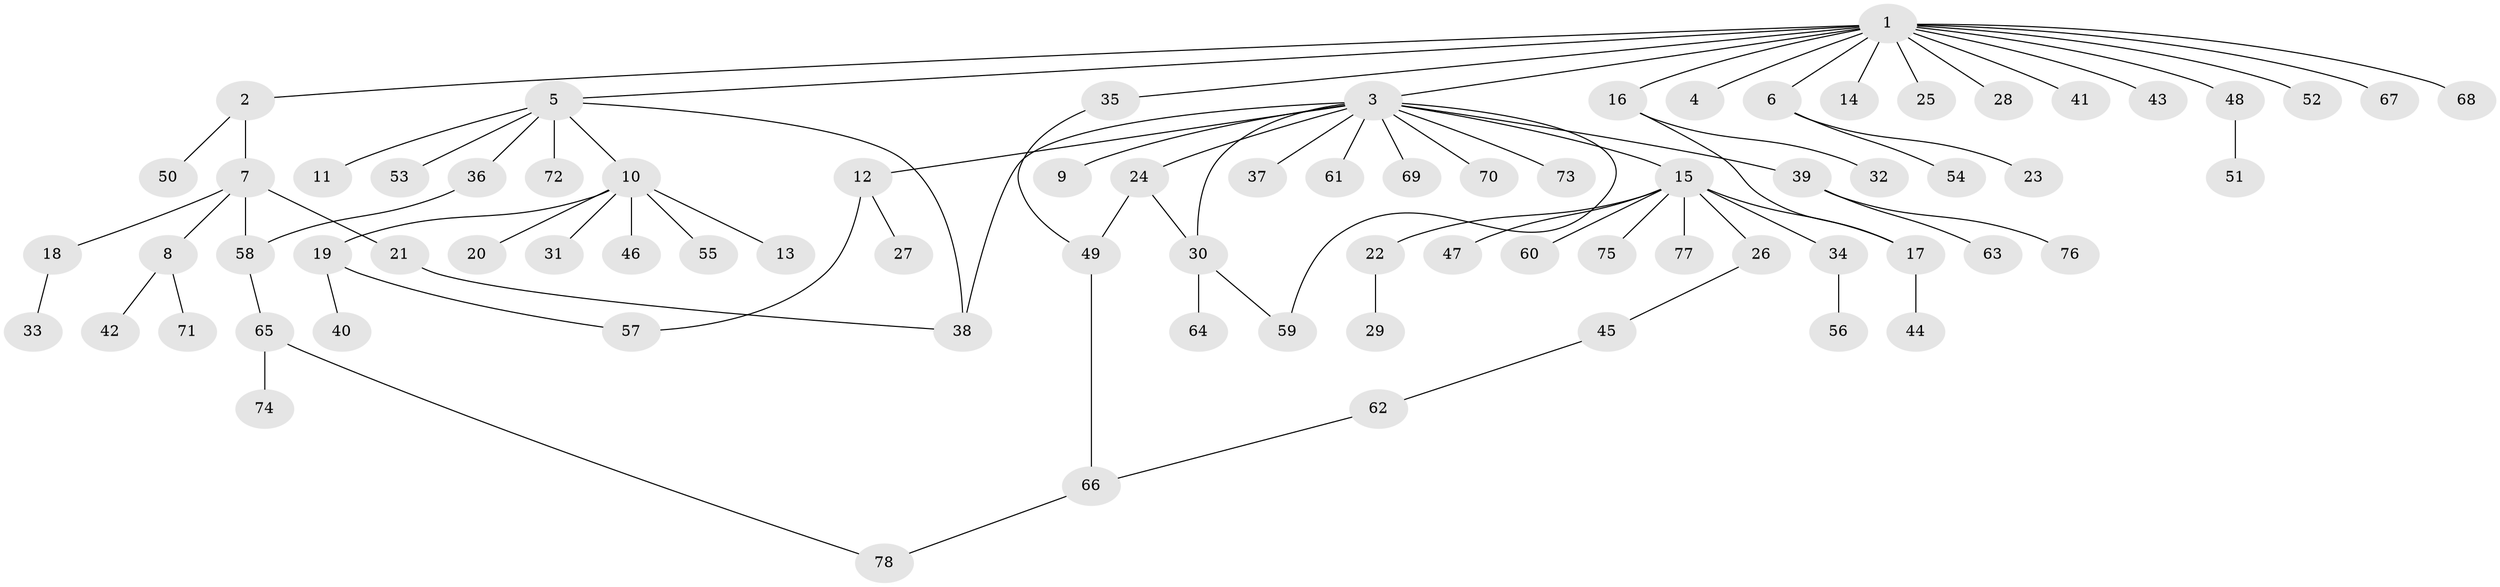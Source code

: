 // original degree distribution, {17: 0.00909090909090909, 3: 0.10909090909090909, 15: 0.00909090909090909, 1: 0.5636363636363636, 8: 0.01818181818181818, 4: 0.06363636363636363, 5: 0.01818181818181818, 2: 0.2, 10: 0.00909090909090909}
// Generated by graph-tools (version 1.1) at 2025/50/03/04/25 22:50:05]
// undirected, 78 vertices, 87 edges
graph export_dot {
  node [color=gray90,style=filled];
  1;
  2;
  3;
  4;
  5;
  6;
  7;
  8;
  9;
  10;
  11;
  12;
  13;
  14;
  15;
  16;
  17;
  18;
  19;
  20;
  21;
  22;
  23;
  24;
  25;
  26;
  27;
  28;
  29;
  30;
  31;
  32;
  33;
  34;
  35;
  36;
  37;
  38;
  39;
  40;
  41;
  42;
  43;
  44;
  45;
  46;
  47;
  48;
  49;
  50;
  51;
  52;
  53;
  54;
  55;
  56;
  57;
  58;
  59;
  60;
  61;
  62;
  63;
  64;
  65;
  66;
  67;
  68;
  69;
  70;
  71;
  72;
  73;
  74;
  75;
  76;
  77;
  78;
  1 -- 2 [weight=1.0];
  1 -- 3 [weight=1.0];
  1 -- 4 [weight=1.0];
  1 -- 5 [weight=1.0];
  1 -- 6 [weight=1.0];
  1 -- 14 [weight=1.0];
  1 -- 16 [weight=1.0];
  1 -- 25 [weight=1.0];
  1 -- 28 [weight=1.0];
  1 -- 35 [weight=1.0];
  1 -- 41 [weight=1.0];
  1 -- 43 [weight=1.0];
  1 -- 48 [weight=1.0];
  1 -- 52 [weight=1.0];
  1 -- 67 [weight=1.0];
  1 -- 68 [weight=1.0];
  2 -- 7 [weight=1.0];
  2 -- 50 [weight=1.0];
  3 -- 9 [weight=1.0];
  3 -- 12 [weight=1.0];
  3 -- 15 [weight=1.0];
  3 -- 24 [weight=1.0];
  3 -- 30 [weight=1.0];
  3 -- 37 [weight=1.0];
  3 -- 38 [weight=1.0];
  3 -- 39 [weight=1.0];
  3 -- 59 [weight=1.0];
  3 -- 61 [weight=1.0];
  3 -- 69 [weight=1.0];
  3 -- 70 [weight=1.0];
  3 -- 73 [weight=1.0];
  5 -- 10 [weight=1.0];
  5 -- 11 [weight=1.0];
  5 -- 36 [weight=1.0];
  5 -- 38 [weight=1.0];
  5 -- 53 [weight=1.0];
  5 -- 72 [weight=1.0];
  6 -- 23 [weight=1.0];
  6 -- 54 [weight=1.0];
  7 -- 8 [weight=1.0];
  7 -- 18 [weight=1.0];
  7 -- 21 [weight=1.0];
  7 -- 58 [weight=1.0];
  8 -- 42 [weight=1.0];
  8 -- 71 [weight=1.0];
  10 -- 13 [weight=1.0];
  10 -- 19 [weight=1.0];
  10 -- 20 [weight=1.0];
  10 -- 31 [weight=1.0];
  10 -- 46 [weight=1.0];
  10 -- 55 [weight=1.0];
  12 -- 27 [weight=1.0];
  12 -- 57 [weight=1.0];
  15 -- 17 [weight=1.0];
  15 -- 22 [weight=1.0];
  15 -- 26 [weight=1.0];
  15 -- 34 [weight=1.0];
  15 -- 47 [weight=1.0];
  15 -- 60 [weight=1.0];
  15 -- 75 [weight=1.0];
  15 -- 77 [weight=1.0];
  16 -- 17 [weight=1.0];
  16 -- 32 [weight=1.0];
  17 -- 44 [weight=1.0];
  18 -- 33 [weight=1.0];
  19 -- 40 [weight=1.0];
  19 -- 57 [weight=1.0];
  21 -- 38 [weight=1.0];
  22 -- 29 [weight=1.0];
  24 -- 30 [weight=1.0];
  24 -- 49 [weight=1.0];
  26 -- 45 [weight=1.0];
  30 -- 59 [weight=1.0];
  30 -- 64 [weight=1.0];
  34 -- 56 [weight=1.0];
  35 -- 49 [weight=1.0];
  36 -- 58 [weight=1.0];
  39 -- 63 [weight=1.0];
  39 -- 76 [weight=1.0];
  45 -- 62 [weight=1.0];
  48 -- 51 [weight=1.0];
  49 -- 66 [weight=1.0];
  58 -- 65 [weight=1.0];
  62 -- 66 [weight=1.0];
  65 -- 74 [weight=1.0];
  65 -- 78 [weight=1.0];
  66 -- 78 [weight=1.0];
}
